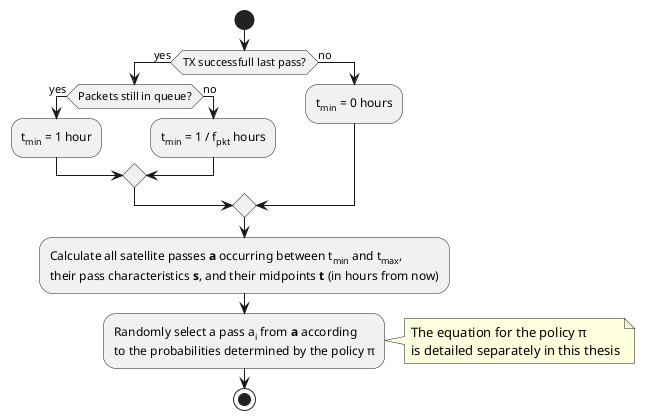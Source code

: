 @startuml



start

if (TX successfull last pass?) then (yes)
    if (Packets still in queue?) then (yes)
        :t<sub>min</sub> = 1 hour;
        
    else (no)
        :t<sub>min</sub> = 1 / f<sub>pkt</sub> hours;
        
    endif
else (no)
    :t<sub>min</sub> = 0 hours;
endif
:Calculate all satellite passes **a** occurring between t<sub>min</sub> and t<sub>max</sub>,
their pass characteristics **s**, and their midpoints **t** (in hours from now);
:Randomly select a pass a<sub>i</sub> from **a** according
to the probabilities determined by the policy π;
note right: The equation for the policy π\nis detailed separately in this thesis

stop



@enduml